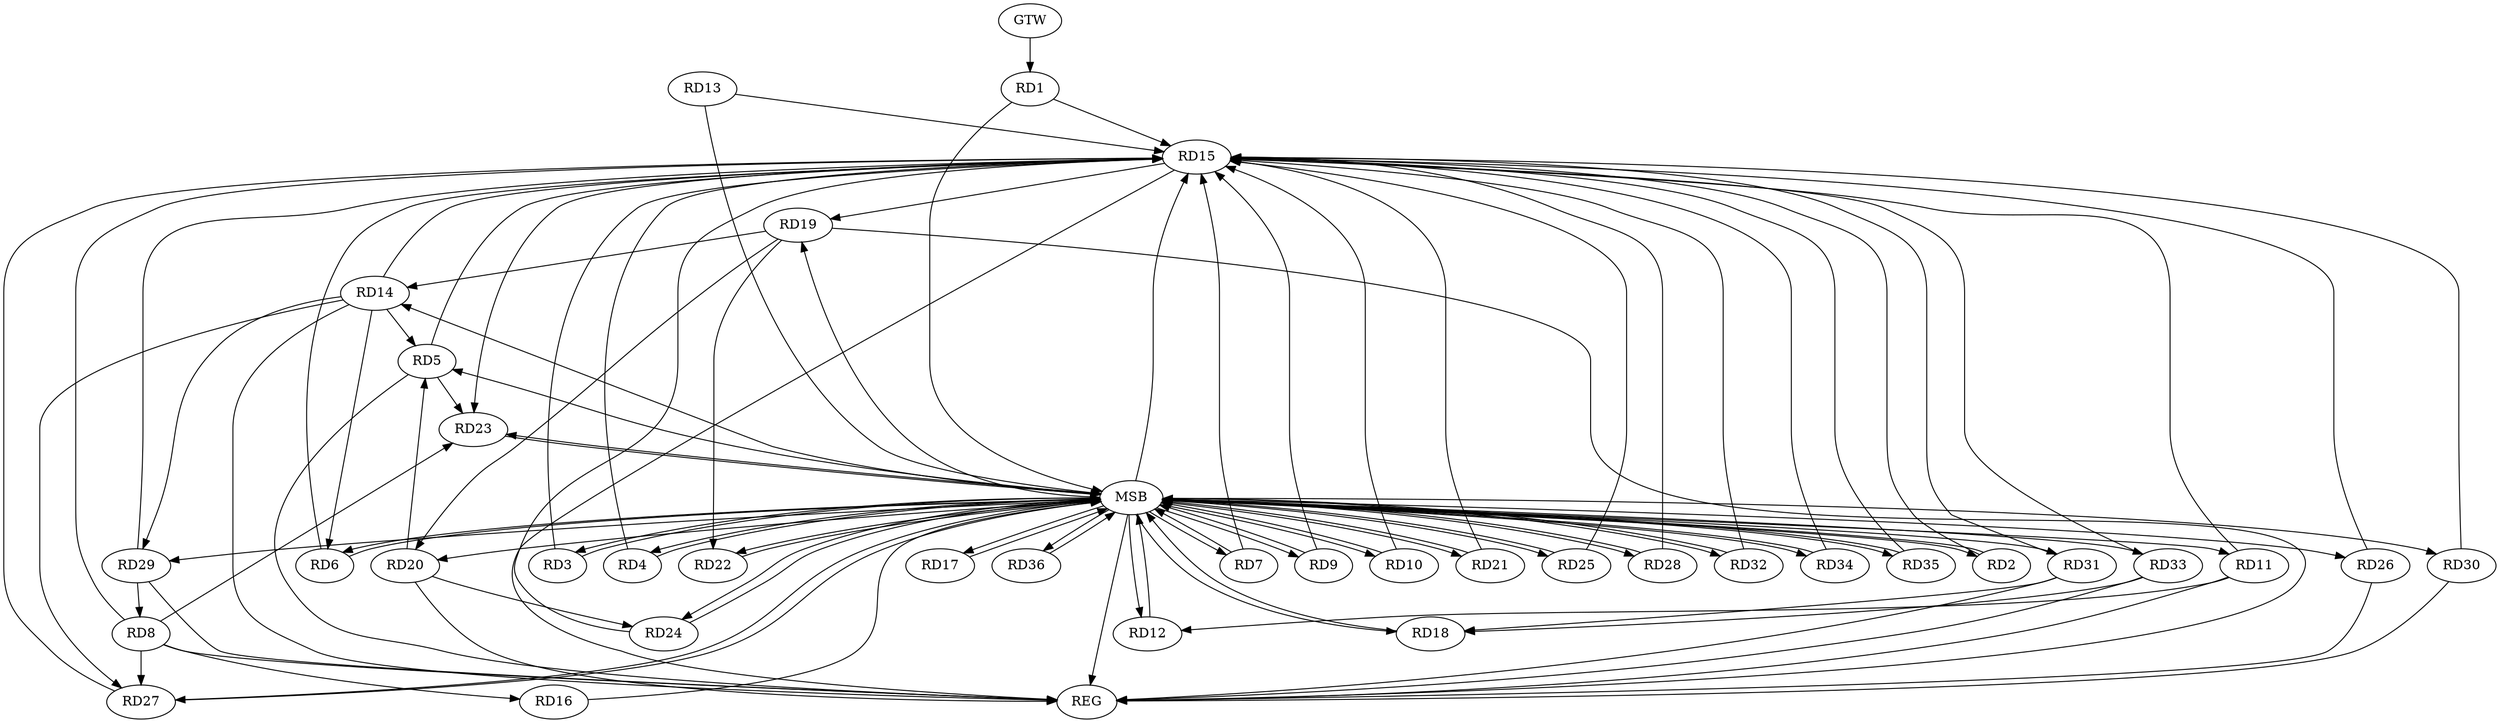 strict digraph G {
  RD1 [ label="RD1" ];
  RD2 [ label="RD2" ];
  RD3 [ label="RD3" ];
  RD4 [ label="RD4" ];
  RD5 [ label="RD5" ];
  RD6 [ label="RD6" ];
  RD7 [ label="RD7" ];
  RD8 [ label="RD8" ];
  RD9 [ label="RD9" ];
  RD10 [ label="RD10" ];
  RD11 [ label="RD11" ];
  RD12 [ label="RD12" ];
  RD13 [ label="RD13" ];
  RD14 [ label="RD14" ];
  RD15 [ label="RD15" ];
  RD16 [ label="RD16" ];
  RD17 [ label="RD17" ];
  RD18 [ label="RD18" ];
  RD19 [ label="RD19" ];
  RD20 [ label="RD20" ];
  RD21 [ label="RD21" ];
  RD22 [ label="RD22" ];
  RD23 [ label="RD23" ];
  RD24 [ label="RD24" ];
  RD25 [ label="RD25" ];
  RD26 [ label="RD26" ];
  RD27 [ label="RD27" ];
  RD28 [ label="RD28" ];
  RD29 [ label="RD29" ];
  RD30 [ label="RD30" ];
  RD31 [ label="RD31" ];
  RD32 [ label="RD32" ];
  RD33 [ label="RD33" ];
  RD34 [ label="RD34" ];
  RD35 [ label="RD35" ];
  RD36 [ label="RD36" ];
  GTW [ label="GTW" ];
  REG [ label="REG" ];
  MSB [ label="MSB" ];
  RD14 -> RD5;
  RD20 -> RD5;
  RD5 -> RD23;
  RD14 -> RD6;
  RD8 -> RD16;
  RD8 -> RD23;
  RD8 -> RD27;
  RD29 -> RD8;
  RD11 -> RD12;
  RD11 -> RD15;
  RD19 -> RD14;
  RD14 -> RD27;
  RD14 -> RD29;
  RD15 -> RD19;
  RD15 -> RD23;
  RD31 -> RD15;
  RD33 -> RD15;
  RD31 -> RD18;
  RD33 -> RD18;
  RD19 -> RD20;
  RD19 -> RD22;
  RD20 -> RD24;
  GTW -> RD1;
  RD5 -> REG;
  RD8 -> REG;
  RD11 -> REG;
  RD14 -> REG;
  RD15 -> REG;
  RD19 -> REG;
  RD20 -> REG;
  RD26 -> REG;
  RD29 -> REG;
  RD30 -> REG;
  RD31 -> REG;
  RD33 -> REG;
  RD1 -> MSB;
  MSB -> RD30;
  MSB -> REG;
  RD2 -> MSB;
  MSB -> RD11;
  MSB -> RD17;
  MSB -> RD26;
  MSB -> RD35;
  MSB -> RD36;
  RD3 -> MSB;
  MSB -> RD7;
  RD4 -> MSB;
  MSB -> RD2;
  MSB -> RD33;
  MSB -> RD34;
  RD6 -> MSB;
  RD7 -> MSB;
  RD9 -> MSB;
  MSB -> RD19;
  MSB -> RD31;
  RD10 -> MSB;
  RD12 -> MSB;
  MSB -> RD29;
  RD13 -> MSB;
  MSB -> RD6;
  MSB -> RD10;
  MSB -> RD14;
  RD16 -> MSB;
  MSB -> RD9;
  MSB -> RD12;
  MSB -> RD22;
  RD17 -> MSB;
  MSB -> RD23;
  MSB -> RD25;
  MSB -> RD32;
  RD18 -> MSB;
  RD21 -> MSB;
  RD22 -> MSB;
  MSB -> RD4;
  MSB -> RD18;
  RD23 -> MSB;
  MSB -> RD5;
  MSB -> RD28;
  RD24 -> MSB;
  MSB -> RD27;
  RD25 -> MSB;
  RD27 -> MSB;
  RD28 -> MSB;
  MSB -> RD20;
  MSB -> RD24;
  RD32 -> MSB;
  MSB -> RD15;
  RD34 -> MSB;
  MSB -> RD3;
  RD35 -> MSB;
  RD36 -> MSB;
  MSB -> RD21;
  RD1 -> RD15;
  RD8 -> RD15;
  RD9 -> RD15;
  RD2 -> RD15;
  RD26 -> RD15;
  RD35 -> RD15;
  RD32 -> RD15;
  RD5 -> RD15;
  RD7 -> RD15;
  RD10 -> RD15;
  RD6 -> RD15;
  RD4 -> RD15;
  RD14 -> RD15;
  RD27 -> RD15;
  RD28 -> RD15;
  RD21 -> RD15;
  RD13 -> RD15;
  RD24 -> RD15;
  RD25 -> RD15;
  RD34 -> RD15;
  RD3 -> RD15;
  RD30 -> RD15;
  RD29 -> RD15;
}
